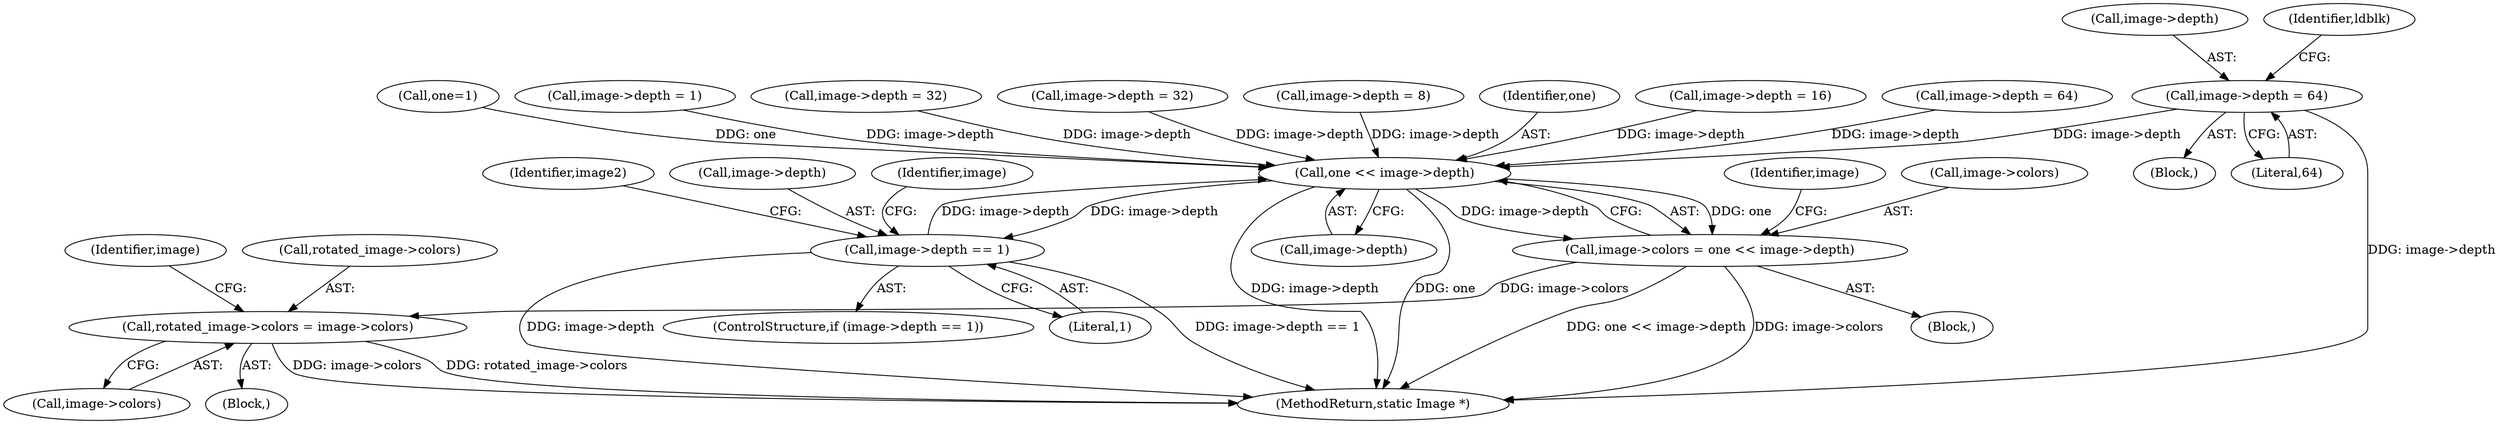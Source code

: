 digraph "0_ImageMagick_f3b483e8b054c50149912523b4773687e18afe25@pointer" {
"1000838" [label="(Call,image->depth = 64)"];
"1000965" [label="(Call,one << image->depth)"];
"1000961" [label="(Call,image->colors = one << image->depth)"];
"1001510" [label="(Call,rotated_image->colors = image->colors)"];
"1001454" [label="(Call,image->depth == 1)"];
"1000780" [label="(Call,image->depth = 8)"];
"1001461" [label="(Identifier,image)"];
"1001511" [label="(Call,rotated_image->colors)"];
"1000966" [label="(Identifier,one)"];
"1000798" [label="(Call,image->depth = 16)"];
"1000839" [label="(Call,image->depth)"];
"1000967" [label="(Call,image->depth)"];
"1001519" [label="(Identifier,image)"];
"1001466" [label="(Identifier,image2)"];
"1001781" [label="(MethodReturn,static Image *)"];
"1000889" [label="(Call,image->depth = 64)"];
"1001483" [label="(Block,)"];
"1000958" [label="(Call,one=1)"];
"1001458" [label="(Literal,1)"];
"1000974" [label="(Identifier,image)"];
"1000962" [label="(Call,image->colors)"];
"1000842" [label="(Literal,64)"];
"1000774" [label="(Call,image->depth = 1)"];
"1000838" [label="(Call,image->depth = 64)"];
"1001454" [label="(Call,image->depth == 1)"];
"1001455" [label="(Call,image->depth)"];
"1000818" [label="(Call,image->depth = 32)"];
"1001514" [label="(Call,image->colors)"];
"1001510" [label="(Call,rotated_image->colors = image->colors)"];
"1000961" [label="(Call,image->colors = one << image->depth)"];
"1000762" [label="(Block,)"];
"1000844" [label="(Identifier,ldblk)"];
"1000965" [label="(Call,one << image->depth)"];
"1000382" [label="(Block,)"];
"1001453" [label="(ControlStructure,if (image->depth == 1))"];
"1000857" [label="(Call,image->depth = 32)"];
"1000838" -> "1000762"  [label="AST: "];
"1000838" -> "1000842"  [label="CFG: "];
"1000839" -> "1000838"  [label="AST: "];
"1000842" -> "1000838"  [label="AST: "];
"1000844" -> "1000838"  [label="CFG: "];
"1000838" -> "1001781"  [label="DDG: image->depth"];
"1000838" -> "1000965"  [label="DDG: image->depth"];
"1000965" -> "1000961"  [label="AST: "];
"1000965" -> "1000967"  [label="CFG: "];
"1000966" -> "1000965"  [label="AST: "];
"1000967" -> "1000965"  [label="AST: "];
"1000961" -> "1000965"  [label="CFG: "];
"1000965" -> "1001781"  [label="DDG: image->depth"];
"1000965" -> "1001781"  [label="DDG: one"];
"1000965" -> "1000961"  [label="DDG: one"];
"1000965" -> "1000961"  [label="DDG: image->depth"];
"1000958" -> "1000965"  [label="DDG: one"];
"1000857" -> "1000965"  [label="DDG: image->depth"];
"1000780" -> "1000965"  [label="DDG: image->depth"];
"1000889" -> "1000965"  [label="DDG: image->depth"];
"1000798" -> "1000965"  [label="DDG: image->depth"];
"1001454" -> "1000965"  [label="DDG: image->depth"];
"1000818" -> "1000965"  [label="DDG: image->depth"];
"1000774" -> "1000965"  [label="DDG: image->depth"];
"1000965" -> "1001454"  [label="DDG: image->depth"];
"1000961" -> "1000382"  [label="AST: "];
"1000962" -> "1000961"  [label="AST: "];
"1000974" -> "1000961"  [label="CFG: "];
"1000961" -> "1001781"  [label="DDG: one << image->depth"];
"1000961" -> "1001781"  [label="DDG: image->colors"];
"1000961" -> "1001510"  [label="DDG: image->colors"];
"1001510" -> "1001483"  [label="AST: "];
"1001510" -> "1001514"  [label="CFG: "];
"1001511" -> "1001510"  [label="AST: "];
"1001514" -> "1001510"  [label="AST: "];
"1001519" -> "1001510"  [label="CFG: "];
"1001510" -> "1001781"  [label="DDG: rotated_image->colors"];
"1001510" -> "1001781"  [label="DDG: image->colors"];
"1001454" -> "1001453"  [label="AST: "];
"1001454" -> "1001458"  [label="CFG: "];
"1001455" -> "1001454"  [label="AST: "];
"1001458" -> "1001454"  [label="AST: "];
"1001461" -> "1001454"  [label="CFG: "];
"1001466" -> "1001454"  [label="CFG: "];
"1001454" -> "1001781"  [label="DDG: image->depth"];
"1001454" -> "1001781"  [label="DDG: image->depth == 1"];
}
